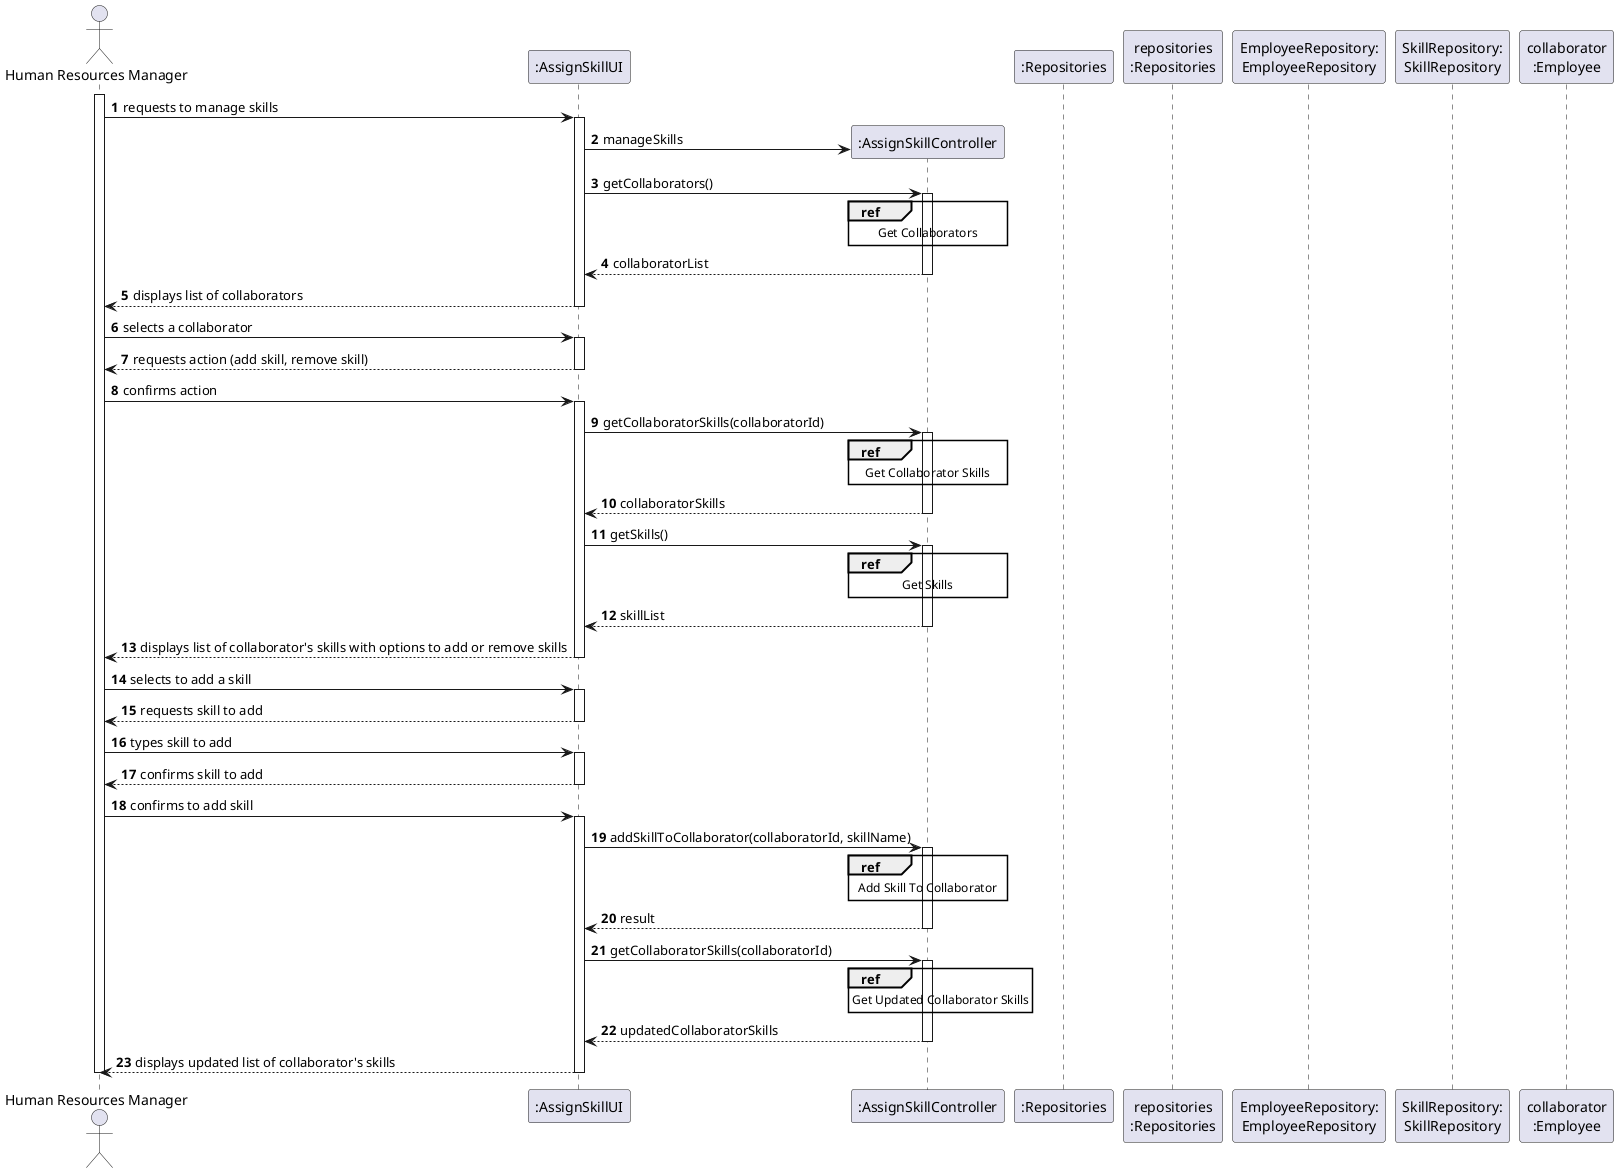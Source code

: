 @startuml

'skinparam monochrome true
skinparam packageStyle rectangle
skinparam shadowing false

autonumber

'hide footbox
actor "Human Resources Manager" as ADM
participant ":AssignSkillUI" as UI
participant ":AssignSkillController" as CTRL
participant ":Repositories" as RepositorySingleton
participant "repositories\n:Repositories" as PLAT
participant "EmployeeRepository:\nEmployeeRepository" as EmployeeRepository
participant "SkillRepository:\nSkillRepository" as SkillRepository
participant "collaborator\n:Employee" as COLLABORATOR

activate ADM

    ADM -> UI : requests to manage skills
    activate UI
        UI -> CTRL** : manageSkills
        UI -> CTRL : getCollaborators()
        ref over CTRL
            Get Collaborators
        end ref
        activate CTRL

            CTRL --> UI : collaboratorList
        deactivate CTRL
        UI --> ADM : displays list of collaborators
    deactivate UI

    ADM -> UI : selects a collaborator
    activate UI
        UI --> ADM : requests action (add skill, remove skill)
    deactivate UI
    ADM -> UI : confirms action
    activate UI
        UI -> CTRL : getCollaboratorSkills(collaboratorId)
        ref over CTRL
            Get Collaborator Skills
        end ref
        activate CTRL

            CTRL --> UI : collaboratorSkills
        deactivate CTRL
        UI -> CTRL : getSkills()
        ref over CTRL
            Get Skills
        end ref
        activate CTRL

            CTRL --> UI : skillList
        deactivate CTRL
        UI --> ADM : displays list of collaborator's skills with options to add or remove skills
    deactivate UI

    ADM -> UI : selects to add a skill
    activate UI
        UI --> ADM : requests skill to add
    deactivate UI
    ADM -> UI : types skill to add
    activate UI
        UI --> ADM : confirms skill to add
    deactivate UI
    ADM -> UI : confirms to add skill
    activate UI
        UI -> CTRL : addSkillToCollaborator(collaboratorId, skillName)
        ref over CTRL
            Add Skill To Collaborator
        end ref
        activate CTRL

            CTRL --> UI : result
        deactivate CTRL
        UI -> CTRL : getCollaboratorSkills(collaboratorId)
        ref over CTRL
            Get Updated Collaborator Skills
        end ref
        activate CTRL

            CTRL --> UI : updatedCollaboratorSkills
        deactivate CTRL
        UI --> ADM : displays updated list of collaborator's skills
    deactivate UI

deactivate ADM

@enduml
